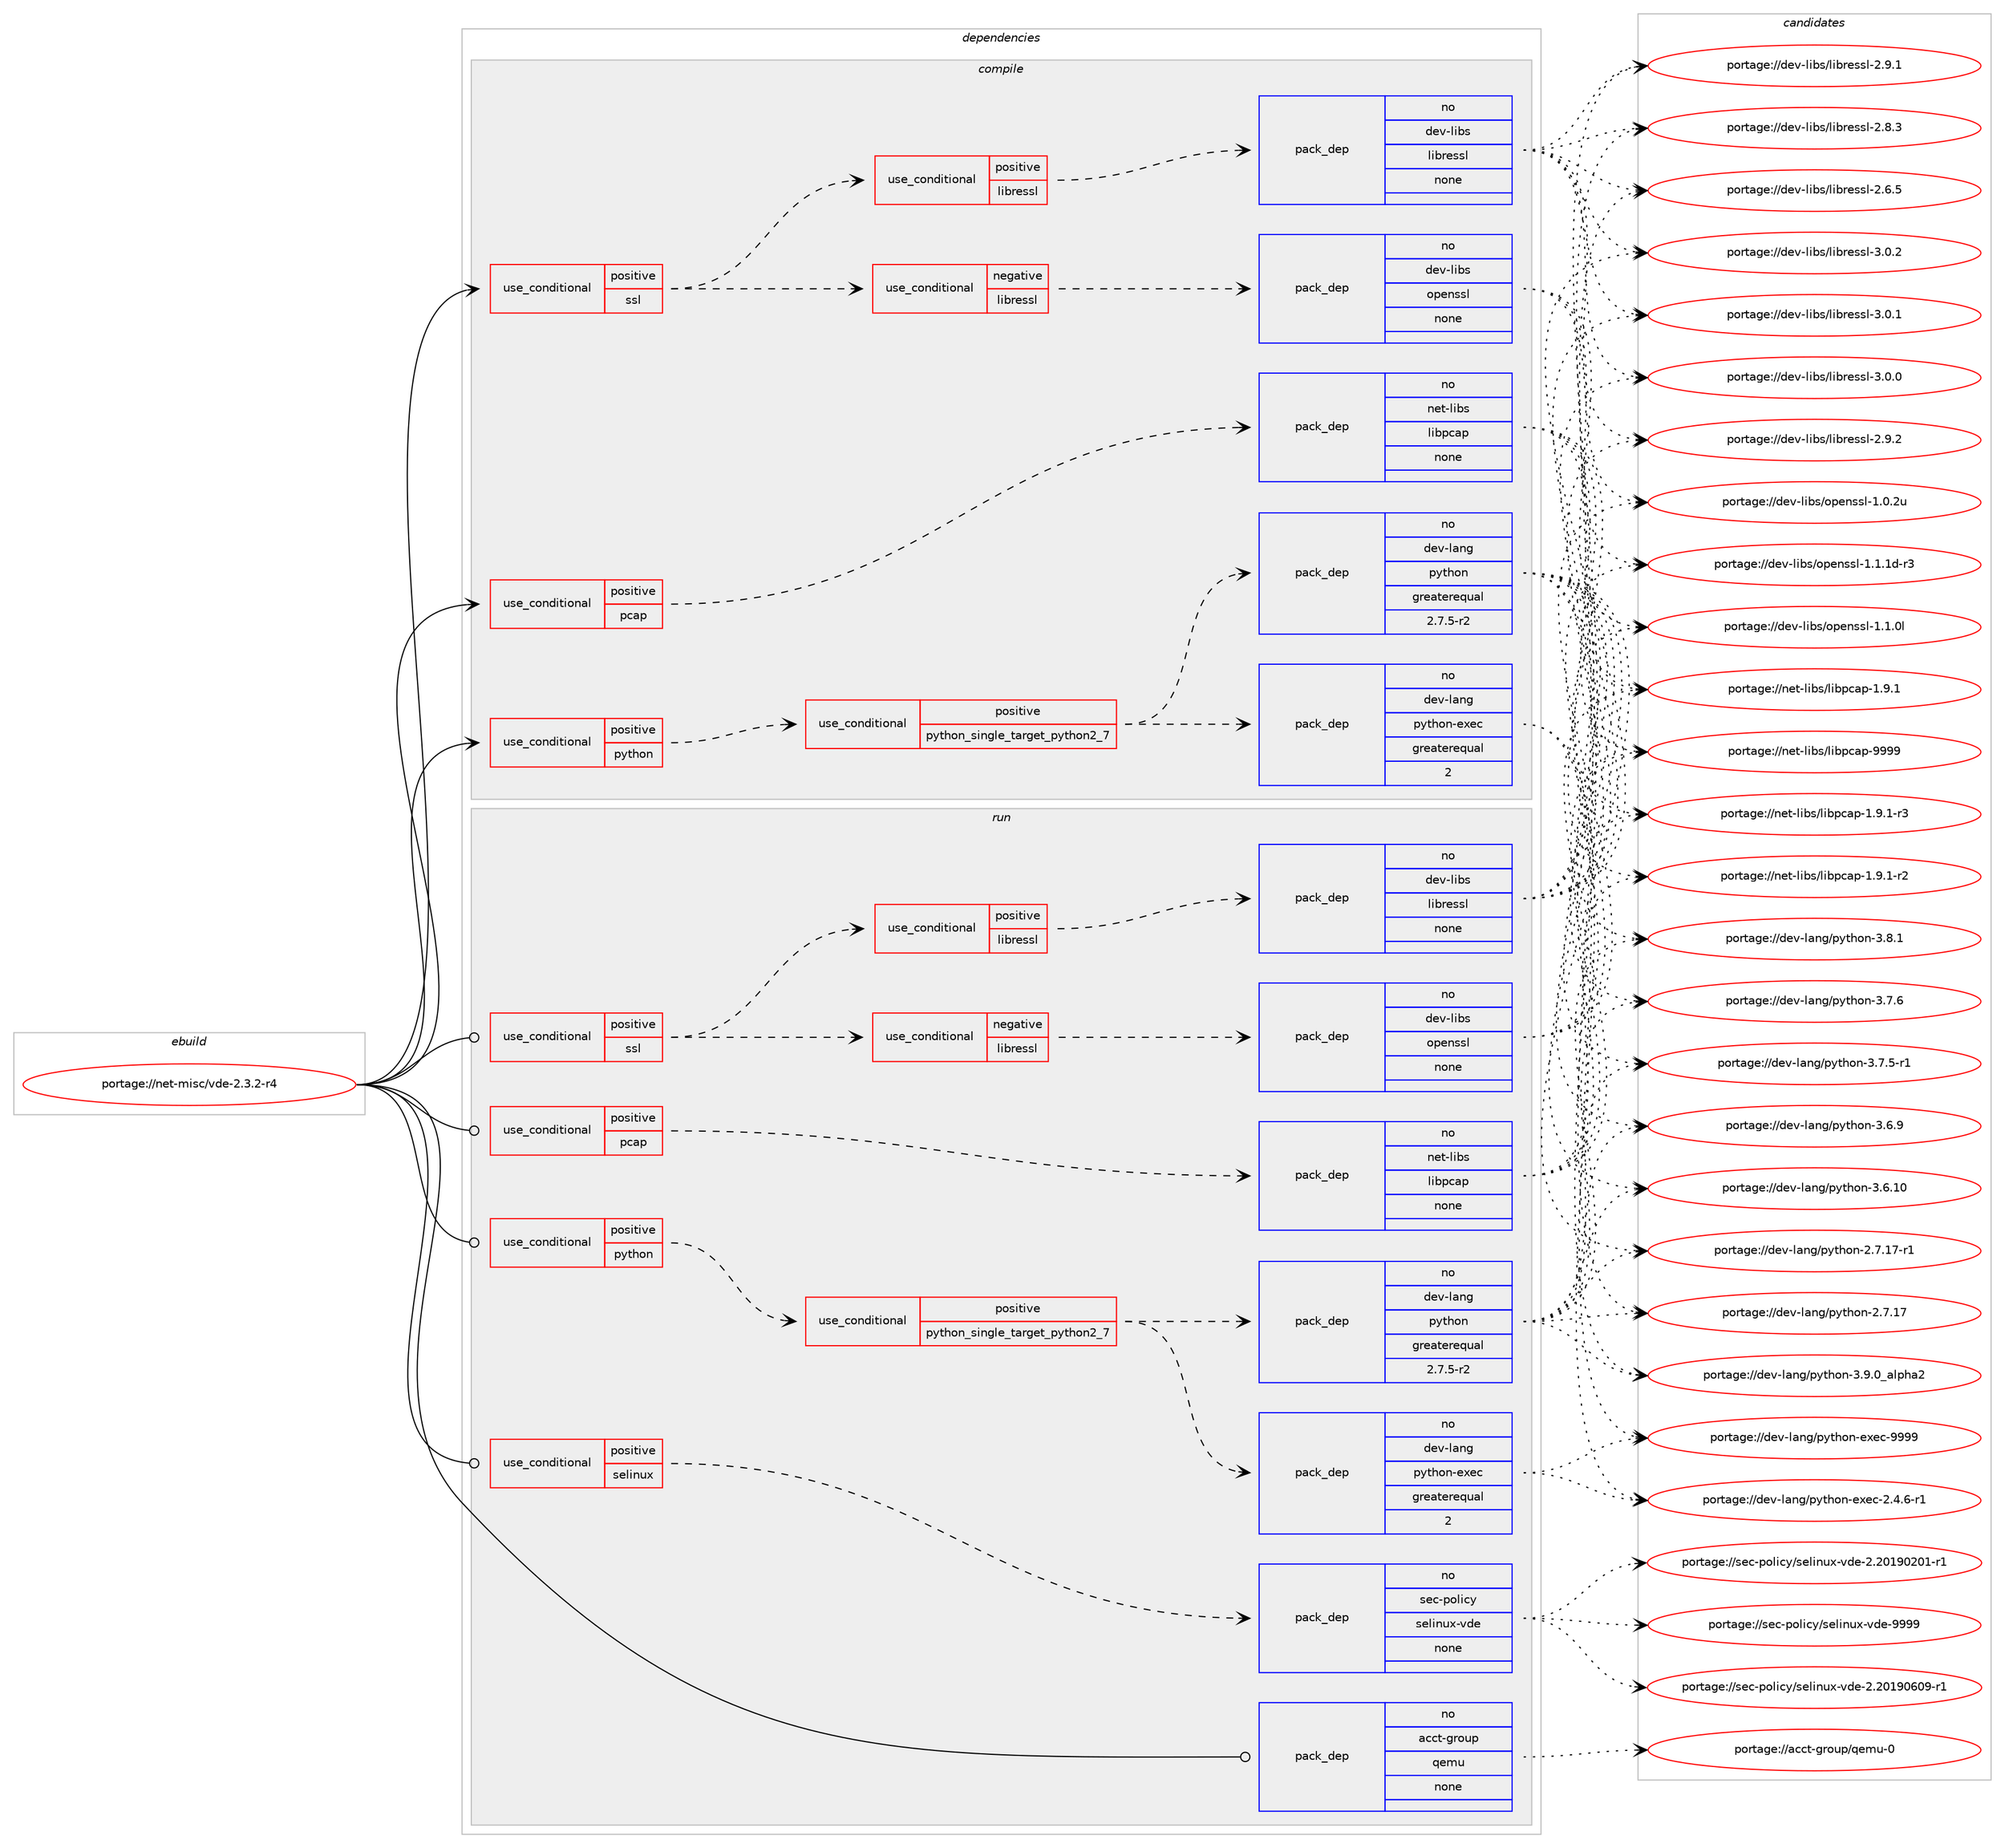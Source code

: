 digraph prolog {

# *************
# Graph options
# *************

newrank=true;
concentrate=true;
compound=true;
graph [rankdir=LR,fontname=Helvetica,fontsize=10,ranksep=1.5];#, ranksep=2.5, nodesep=0.2];
edge  [arrowhead=vee];
node  [fontname=Helvetica,fontsize=10];

# **********
# The ebuild
# **********

subgraph cluster_leftcol {
color=gray;
rank=same;
label=<<i>ebuild</i>>;
id [label="portage://net-misc/vde-2.3.2-r4", color=red, width=4, href="../net-misc/vde-2.3.2-r4.svg"];
}

# ****************
# The dependencies
# ****************

subgraph cluster_midcol {
color=gray;
label=<<i>dependencies</i>>;
subgraph cluster_compile {
fillcolor="#eeeeee";
style=filled;
label=<<i>compile</i>>;
subgraph cond15848 {
dependency76775 [label=<<TABLE BORDER="0" CELLBORDER="1" CELLSPACING="0" CELLPADDING="4"><TR><TD ROWSPAN="3" CELLPADDING="10">use_conditional</TD></TR><TR><TD>positive</TD></TR><TR><TD>pcap</TD></TR></TABLE>>, shape=none, color=red];
subgraph pack59439 {
dependency76776 [label=<<TABLE BORDER="0" CELLBORDER="1" CELLSPACING="0" CELLPADDING="4" WIDTH="220"><TR><TD ROWSPAN="6" CELLPADDING="30">pack_dep</TD></TR><TR><TD WIDTH="110">no</TD></TR><TR><TD>net-libs</TD></TR><TR><TD>libpcap</TD></TR><TR><TD>none</TD></TR><TR><TD></TD></TR></TABLE>>, shape=none, color=blue];
}
dependency76775:e -> dependency76776:w [weight=20,style="dashed",arrowhead="vee"];
}
id:e -> dependency76775:w [weight=20,style="solid",arrowhead="vee"];
subgraph cond15849 {
dependency76777 [label=<<TABLE BORDER="0" CELLBORDER="1" CELLSPACING="0" CELLPADDING="4"><TR><TD ROWSPAN="3" CELLPADDING="10">use_conditional</TD></TR><TR><TD>positive</TD></TR><TR><TD>python</TD></TR></TABLE>>, shape=none, color=red];
subgraph cond15850 {
dependency76778 [label=<<TABLE BORDER="0" CELLBORDER="1" CELLSPACING="0" CELLPADDING="4"><TR><TD ROWSPAN="3" CELLPADDING="10">use_conditional</TD></TR><TR><TD>positive</TD></TR><TR><TD>python_single_target_python2_7</TD></TR></TABLE>>, shape=none, color=red];
subgraph pack59440 {
dependency76779 [label=<<TABLE BORDER="0" CELLBORDER="1" CELLSPACING="0" CELLPADDING="4" WIDTH="220"><TR><TD ROWSPAN="6" CELLPADDING="30">pack_dep</TD></TR><TR><TD WIDTH="110">no</TD></TR><TR><TD>dev-lang</TD></TR><TR><TD>python</TD></TR><TR><TD>greaterequal</TD></TR><TR><TD>2.7.5-r2</TD></TR></TABLE>>, shape=none, color=blue];
}
dependency76778:e -> dependency76779:w [weight=20,style="dashed",arrowhead="vee"];
subgraph pack59441 {
dependency76780 [label=<<TABLE BORDER="0" CELLBORDER="1" CELLSPACING="0" CELLPADDING="4" WIDTH="220"><TR><TD ROWSPAN="6" CELLPADDING="30">pack_dep</TD></TR><TR><TD WIDTH="110">no</TD></TR><TR><TD>dev-lang</TD></TR><TR><TD>python-exec</TD></TR><TR><TD>greaterequal</TD></TR><TR><TD>2</TD></TR></TABLE>>, shape=none, color=blue];
}
dependency76778:e -> dependency76780:w [weight=20,style="dashed",arrowhead="vee"];
}
dependency76777:e -> dependency76778:w [weight=20,style="dashed",arrowhead="vee"];
}
id:e -> dependency76777:w [weight=20,style="solid",arrowhead="vee"];
subgraph cond15851 {
dependency76781 [label=<<TABLE BORDER="0" CELLBORDER="1" CELLSPACING="0" CELLPADDING="4"><TR><TD ROWSPAN="3" CELLPADDING="10">use_conditional</TD></TR><TR><TD>positive</TD></TR><TR><TD>ssl</TD></TR></TABLE>>, shape=none, color=red];
subgraph cond15852 {
dependency76782 [label=<<TABLE BORDER="0" CELLBORDER="1" CELLSPACING="0" CELLPADDING="4"><TR><TD ROWSPAN="3" CELLPADDING="10">use_conditional</TD></TR><TR><TD>negative</TD></TR><TR><TD>libressl</TD></TR></TABLE>>, shape=none, color=red];
subgraph pack59442 {
dependency76783 [label=<<TABLE BORDER="0" CELLBORDER="1" CELLSPACING="0" CELLPADDING="4" WIDTH="220"><TR><TD ROWSPAN="6" CELLPADDING="30">pack_dep</TD></TR><TR><TD WIDTH="110">no</TD></TR><TR><TD>dev-libs</TD></TR><TR><TD>openssl</TD></TR><TR><TD>none</TD></TR><TR><TD></TD></TR></TABLE>>, shape=none, color=blue];
}
dependency76782:e -> dependency76783:w [weight=20,style="dashed",arrowhead="vee"];
}
dependency76781:e -> dependency76782:w [weight=20,style="dashed",arrowhead="vee"];
subgraph cond15853 {
dependency76784 [label=<<TABLE BORDER="0" CELLBORDER="1" CELLSPACING="0" CELLPADDING="4"><TR><TD ROWSPAN="3" CELLPADDING="10">use_conditional</TD></TR><TR><TD>positive</TD></TR><TR><TD>libressl</TD></TR></TABLE>>, shape=none, color=red];
subgraph pack59443 {
dependency76785 [label=<<TABLE BORDER="0" CELLBORDER="1" CELLSPACING="0" CELLPADDING="4" WIDTH="220"><TR><TD ROWSPAN="6" CELLPADDING="30">pack_dep</TD></TR><TR><TD WIDTH="110">no</TD></TR><TR><TD>dev-libs</TD></TR><TR><TD>libressl</TD></TR><TR><TD>none</TD></TR><TR><TD></TD></TR></TABLE>>, shape=none, color=blue];
}
dependency76784:e -> dependency76785:w [weight=20,style="dashed",arrowhead="vee"];
}
dependency76781:e -> dependency76784:w [weight=20,style="dashed",arrowhead="vee"];
}
id:e -> dependency76781:w [weight=20,style="solid",arrowhead="vee"];
}
subgraph cluster_compileandrun {
fillcolor="#eeeeee";
style=filled;
label=<<i>compile and run</i>>;
}
subgraph cluster_run {
fillcolor="#eeeeee";
style=filled;
label=<<i>run</i>>;
subgraph cond15854 {
dependency76786 [label=<<TABLE BORDER="0" CELLBORDER="1" CELLSPACING="0" CELLPADDING="4"><TR><TD ROWSPAN="3" CELLPADDING="10">use_conditional</TD></TR><TR><TD>positive</TD></TR><TR><TD>pcap</TD></TR></TABLE>>, shape=none, color=red];
subgraph pack59444 {
dependency76787 [label=<<TABLE BORDER="0" CELLBORDER="1" CELLSPACING="0" CELLPADDING="4" WIDTH="220"><TR><TD ROWSPAN="6" CELLPADDING="30">pack_dep</TD></TR><TR><TD WIDTH="110">no</TD></TR><TR><TD>net-libs</TD></TR><TR><TD>libpcap</TD></TR><TR><TD>none</TD></TR><TR><TD></TD></TR></TABLE>>, shape=none, color=blue];
}
dependency76786:e -> dependency76787:w [weight=20,style="dashed",arrowhead="vee"];
}
id:e -> dependency76786:w [weight=20,style="solid",arrowhead="odot"];
subgraph cond15855 {
dependency76788 [label=<<TABLE BORDER="0" CELLBORDER="1" CELLSPACING="0" CELLPADDING="4"><TR><TD ROWSPAN="3" CELLPADDING="10">use_conditional</TD></TR><TR><TD>positive</TD></TR><TR><TD>python</TD></TR></TABLE>>, shape=none, color=red];
subgraph cond15856 {
dependency76789 [label=<<TABLE BORDER="0" CELLBORDER="1" CELLSPACING="0" CELLPADDING="4"><TR><TD ROWSPAN="3" CELLPADDING="10">use_conditional</TD></TR><TR><TD>positive</TD></TR><TR><TD>python_single_target_python2_7</TD></TR></TABLE>>, shape=none, color=red];
subgraph pack59445 {
dependency76790 [label=<<TABLE BORDER="0" CELLBORDER="1" CELLSPACING="0" CELLPADDING="4" WIDTH="220"><TR><TD ROWSPAN="6" CELLPADDING="30">pack_dep</TD></TR><TR><TD WIDTH="110">no</TD></TR><TR><TD>dev-lang</TD></TR><TR><TD>python</TD></TR><TR><TD>greaterequal</TD></TR><TR><TD>2.7.5-r2</TD></TR></TABLE>>, shape=none, color=blue];
}
dependency76789:e -> dependency76790:w [weight=20,style="dashed",arrowhead="vee"];
subgraph pack59446 {
dependency76791 [label=<<TABLE BORDER="0" CELLBORDER="1" CELLSPACING="0" CELLPADDING="4" WIDTH="220"><TR><TD ROWSPAN="6" CELLPADDING="30">pack_dep</TD></TR><TR><TD WIDTH="110">no</TD></TR><TR><TD>dev-lang</TD></TR><TR><TD>python-exec</TD></TR><TR><TD>greaterequal</TD></TR><TR><TD>2</TD></TR></TABLE>>, shape=none, color=blue];
}
dependency76789:e -> dependency76791:w [weight=20,style="dashed",arrowhead="vee"];
}
dependency76788:e -> dependency76789:w [weight=20,style="dashed",arrowhead="vee"];
}
id:e -> dependency76788:w [weight=20,style="solid",arrowhead="odot"];
subgraph cond15857 {
dependency76792 [label=<<TABLE BORDER="0" CELLBORDER="1" CELLSPACING="0" CELLPADDING="4"><TR><TD ROWSPAN="3" CELLPADDING="10">use_conditional</TD></TR><TR><TD>positive</TD></TR><TR><TD>selinux</TD></TR></TABLE>>, shape=none, color=red];
subgraph pack59447 {
dependency76793 [label=<<TABLE BORDER="0" CELLBORDER="1" CELLSPACING="0" CELLPADDING="4" WIDTH="220"><TR><TD ROWSPAN="6" CELLPADDING="30">pack_dep</TD></TR><TR><TD WIDTH="110">no</TD></TR><TR><TD>sec-policy</TD></TR><TR><TD>selinux-vde</TD></TR><TR><TD>none</TD></TR><TR><TD></TD></TR></TABLE>>, shape=none, color=blue];
}
dependency76792:e -> dependency76793:w [weight=20,style="dashed",arrowhead="vee"];
}
id:e -> dependency76792:w [weight=20,style="solid",arrowhead="odot"];
subgraph cond15858 {
dependency76794 [label=<<TABLE BORDER="0" CELLBORDER="1" CELLSPACING="0" CELLPADDING="4"><TR><TD ROWSPAN="3" CELLPADDING="10">use_conditional</TD></TR><TR><TD>positive</TD></TR><TR><TD>ssl</TD></TR></TABLE>>, shape=none, color=red];
subgraph cond15859 {
dependency76795 [label=<<TABLE BORDER="0" CELLBORDER="1" CELLSPACING="0" CELLPADDING="4"><TR><TD ROWSPAN="3" CELLPADDING="10">use_conditional</TD></TR><TR><TD>negative</TD></TR><TR><TD>libressl</TD></TR></TABLE>>, shape=none, color=red];
subgraph pack59448 {
dependency76796 [label=<<TABLE BORDER="0" CELLBORDER="1" CELLSPACING="0" CELLPADDING="4" WIDTH="220"><TR><TD ROWSPAN="6" CELLPADDING="30">pack_dep</TD></TR><TR><TD WIDTH="110">no</TD></TR><TR><TD>dev-libs</TD></TR><TR><TD>openssl</TD></TR><TR><TD>none</TD></TR><TR><TD></TD></TR></TABLE>>, shape=none, color=blue];
}
dependency76795:e -> dependency76796:w [weight=20,style="dashed",arrowhead="vee"];
}
dependency76794:e -> dependency76795:w [weight=20,style="dashed",arrowhead="vee"];
subgraph cond15860 {
dependency76797 [label=<<TABLE BORDER="0" CELLBORDER="1" CELLSPACING="0" CELLPADDING="4"><TR><TD ROWSPAN="3" CELLPADDING="10">use_conditional</TD></TR><TR><TD>positive</TD></TR><TR><TD>libressl</TD></TR></TABLE>>, shape=none, color=red];
subgraph pack59449 {
dependency76798 [label=<<TABLE BORDER="0" CELLBORDER="1" CELLSPACING="0" CELLPADDING="4" WIDTH="220"><TR><TD ROWSPAN="6" CELLPADDING="30">pack_dep</TD></TR><TR><TD WIDTH="110">no</TD></TR><TR><TD>dev-libs</TD></TR><TR><TD>libressl</TD></TR><TR><TD>none</TD></TR><TR><TD></TD></TR></TABLE>>, shape=none, color=blue];
}
dependency76797:e -> dependency76798:w [weight=20,style="dashed",arrowhead="vee"];
}
dependency76794:e -> dependency76797:w [weight=20,style="dashed",arrowhead="vee"];
}
id:e -> dependency76794:w [weight=20,style="solid",arrowhead="odot"];
subgraph pack59450 {
dependency76799 [label=<<TABLE BORDER="0" CELLBORDER="1" CELLSPACING="0" CELLPADDING="4" WIDTH="220"><TR><TD ROWSPAN="6" CELLPADDING="30">pack_dep</TD></TR><TR><TD WIDTH="110">no</TD></TR><TR><TD>acct-group</TD></TR><TR><TD>qemu</TD></TR><TR><TD>none</TD></TR><TR><TD></TD></TR></TABLE>>, shape=none, color=blue];
}
id:e -> dependency76799:w [weight=20,style="solid",arrowhead="odot"];
}
}

# **************
# The candidates
# **************

subgraph cluster_choices {
rank=same;
color=gray;
label=<<i>candidates</i>>;

subgraph choice59439 {
color=black;
nodesep=1;
choice1101011164510810598115471081059811299971124557575757 [label="portage://net-libs/libpcap-9999", color=red, width=4,href="../net-libs/libpcap-9999.svg"];
choice1101011164510810598115471081059811299971124549465746494511451 [label="portage://net-libs/libpcap-1.9.1-r3", color=red, width=4,href="../net-libs/libpcap-1.9.1-r3.svg"];
choice1101011164510810598115471081059811299971124549465746494511450 [label="portage://net-libs/libpcap-1.9.1-r2", color=red, width=4,href="../net-libs/libpcap-1.9.1-r2.svg"];
choice110101116451081059811547108105981129997112454946574649 [label="portage://net-libs/libpcap-1.9.1", color=red, width=4,href="../net-libs/libpcap-1.9.1.svg"];
dependency76776:e -> choice1101011164510810598115471081059811299971124557575757:w [style=dotted,weight="100"];
dependency76776:e -> choice1101011164510810598115471081059811299971124549465746494511451:w [style=dotted,weight="100"];
dependency76776:e -> choice1101011164510810598115471081059811299971124549465746494511450:w [style=dotted,weight="100"];
dependency76776:e -> choice110101116451081059811547108105981129997112454946574649:w [style=dotted,weight="100"];
}
subgraph choice59440 {
color=black;
nodesep=1;
choice10010111845108971101034711212111610411111045514657464895971081121049750 [label="portage://dev-lang/python-3.9.0_alpha2", color=red, width=4,href="../dev-lang/python-3.9.0_alpha2.svg"];
choice100101118451089711010347112121116104111110455146564649 [label="portage://dev-lang/python-3.8.1", color=red, width=4,href="../dev-lang/python-3.8.1.svg"];
choice100101118451089711010347112121116104111110455146554654 [label="portage://dev-lang/python-3.7.6", color=red, width=4,href="../dev-lang/python-3.7.6.svg"];
choice1001011184510897110103471121211161041111104551465546534511449 [label="portage://dev-lang/python-3.7.5-r1", color=red, width=4,href="../dev-lang/python-3.7.5-r1.svg"];
choice100101118451089711010347112121116104111110455146544657 [label="portage://dev-lang/python-3.6.9", color=red, width=4,href="../dev-lang/python-3.6.9.svg"];
choice10010111845108971101034711212111610411111045514654464948 [label="portage://dev-lang/python-3.6.10", color=red, width=4,href="../dev-lang/python-3.6.10.svg"];
choice100101118451089711010347112121116104111110455046554649554511449 [label="portage://dev-lang/python-2.7.17-r1", color=red, width=4,href="../dev-lang/python-2.7.17-r1.svg"];
choice10010111845108971101034711212111610411111045504655464955 [label="portage://dev-lang/python-2.7.17", color=red, width=4,href="../dev-lang/python-2.7.17.svg"];
dependency76779:e -> choice10010111845108971101034711212111610411111045514657464895971081121049750:w [style=dotted,weight="100"];
dependency76779:e -> choice100101118451089711010347112121116104111110455146564649:w [style=dotted,weight="100"];
dependency76779:e -> choice100101118451089711010347112121116104111110455146554654:w [style=dotted,weight="100"];
dependency76779:e -> choice1001011184510897110103471121211161041111104551465546534511449:w [style=dotted,weight="100"];
dependency76779:e -> choice100101118451089711010347112121116104111110455146544657:w [style=dotted,weight="100"];
dependency76779:e -> choice10010111845108971101034711212111610411111045514654464948:w [style=dotted,weight="100"];
dependency76779:e -> choice100101118451089711010347112121116104111110455046554649554511449:w [style=dotted,weight="100"];
dependency76779:e -> choice10010111845108971101034711212111610411111045504655464955:w [style=dotted,weight="100"];
}
subgraph choice59441 {
color=black;
nodesep=1;
choice10010111845108971101034711212111610411111045101120101994557575757 [label="portage://dev-lang/python-exec-9999", color=red, width=4,href="../dev-lang/python-exec-9999.svg"];
choice10010111845108971101034711212111610411111045101120101994550465246544511449 [label="portage://dev-lang/python-exec-2.4.6-r1", color=red, width=4,href="../dev-lang/python-exec-2.4.6-r1.svg"];
dependency76780:e -> choice10010111845108971101034711212111610411111045101120101994557575757:w [style=dotted,weight="100"];
dependency76780:e -> choice10010111845108971101034711212111610411111045101120101994550465246544511449:w [style=dotted,weight="100"];
}
subgraph choice59442 {
color=black;
nodesep=1;
choice1001011184510810598115471111121011101151151084549464946491004511451 [label="portage://dev-libs/openssl-1.1.1d-r3", color=red, width=4,href="../dev-libs/openssl-1.1.1d-r3.svg"];
choice100101118451081059811547111112101110115115108454946494648108 [label="portage://dev-libs/openssl-1.1.0l", color=red, width=4,href="../dev-libs/openssl-1.1.0l.svg"];
choice100101118451081059811547111112101110115115108454946484650117 [label="portage://dev-libs/openssl-1.0.2u", color=red, width=4,href="../dev-libs/openssl-1.0.2u.svg"];
dependency76783:e -> choice1001011184510810598115471111121011101151151084549464946491004511451:w [style=dotted,weight="100"];
dependency76783:e -> choice100101118451081059811547111112101110115115108454946494648108:w [style=dotted,weight="100"];
dependency76783:e -> choice100101118451081059811547111112101110115115108454946484650117:w [style=dotted,weight="100"];
}
subgraph choice59443 {
color=black;
nodesep=1;
choice10010111845108105981154710810598114101115115108455146484650 [label="portage://dev-libs/libressl-3.0.2", color=red, width=4,href="../dev-libs/libressl-3.0.2.svg"];
choice10010111845108105981154710810598114101115115108455146484649 [label="portage://dev-libs/libressl-3.0.1", color=red, width=4,href="../dev-libs/libressl-3.0.1.svg"];
choice10010111845108105981154710810598114101115115108455146484648 [label="portage://dev-libs/libressl-3.0.0", color=red, width=4,href="../dev-libs/libressl-3.0.0.svg"];
choice10010111845108105981154710810598114101115115108455046574650 [label="portage://dev-libs/libressl-2.9.2", color=red, width=4,href="../dev-libs/libressl-2.9.2.svg"];
choice10010111845108105981154710810598114101115115108455046574649 [label="portage://dev-libs/libressl-2.9.1", color=red, width=4,href="../dev-libs/libressl-2.9.1.svg"];
choice10010111845108105981154710810598114101115115108455046564651 [label="portage://dev-libs/libressl-2.8.3", color=red, width=4,href="../dev-libs/libressl-2.8.3.svg"];
choice10010111845108105981154710810598114101115115108455046544653 [label="portage://dev-libs/libressl-2.6.5", color=red, width=4,href="../dev-libs/libressl-2.6.5.svg"];
dependency76785:e -> choice10010111845108105981154710810598114101115115108455146484650:w [style=dotted,weight="100"];
dependency76785:e -> choice10010111845108105981154710810598114101115115108455146484649:w [style=dotted,weight="100"];
dependency76785:e -> choice10010111845108105981154710810598114101115115108455146484648:w [style=dotted,weight="100"];
dependency76785:e -> choice10010111845108105981154710810598114101115115108455046574650:w [style=dotted,weight="100"];
dependency76785:e -> choice10010111845108105981154710810598114101115115108455046574649:w [style=dotted,weight="100"];
dependency76785:e -> choice10010111845108105981154710810598114101115115108455046564651:w [style=dotted,weight="100"];
dependency76785:e -> choice10010111845108105981154710810598114101115115108455046544653:w [style=dotted,weight="100"];
}
subgraph choice59444 {
color=black;
nodesep=1;
choice1101011164510810598115471081059811299971124557575757 [label="portage://net-libs/libpcap-9999", color=red, width=4,href="../net-libs/libpcap-9999.svg"];
choice1101011164510810598115471081059811299971124549465746494511451 [label="portage://net-libs/libpcap-1.9.1-r3", color=red, width=4,href="../net-libs/libpcap-1.9.1-r3.svg"];
choice1101011164510810598115471081059811299971124549465746494511450 [label="portage://net-libs/libpcap-1.9.1-r2", color=red, width=4,href="../net-libs/libpcap-1.9.1-r2.svg"];
choice110101116451081059811547108105981129997112454946574649 [label="portage://net-libs/libpcap-1.9.1", color=red, width=4,href="../net-libs/libpcap-1.9.1.svg"];
dependency76787:e -> choice1101011164510810598115471081059811299971124557575757:w [style=dotted,weight="100"];
dependency76787:e -> choice1101011164510810598115471081059811299971124549465746494511451:w [style=dotted,weight="100"];
dependency76787:e -> choice1101011164510810598115471081059811299971124549465746494511450:w [style=dotted,weight="100"];
dependency76787:e -> choice110101116451081059811547108105981129997112454946574649:w [style=dotted,weight="100"];
}
subgraph choice59445 {
color=black;
nodesep=1;
choice10010111845108971101034711212111610411111045514657464895971081121049750 [label="portage://dev-lang/python-3.9.0_alpha2", color=red, width=4,href="../dev-lang/python-3.9.0_alpha2.svg"];
choice100101118451089711010347112121116104111110455146564649 [label="portage://dev-lang/python-3.8.1", color=red, width=4,href="../dev-lang/python-3.8.1.svg"];
choice100101118451089711010347112121116104111110455146554654 [label="portage://dev-lang/python-3.7.6", color=red, width=4,href="../dev-lang/python-3.7.6.svg"];
choice1001011184510897110103471121211161041111104551465546534511449 [label="portage://dev-lang/python-3.7.5-r1", color=red, width=4,href="../dev-lang/python-3.7.5-r1.svg"];
choice100101118451089711010347112121116104111110455146544657 [label="portage://dev-lang/python-3.6.9", color=red, width=4,href="../dev-lang/python-3.6.9.svg"];
choice10010111845108971101034711212111610411111045514654464948 [label="portage://dev-lang/python-3.6.10", color=red, width=4,href="../dev-lang/python-3.6.10.svg"];
choice100101118451089711010347112121116104111110455046554649554511449 [label="portage://dev-lang/python-2.7.17-r1", color=red, width=4,href="../dev-lang/python-2.7.17-r1.svg"];
choice10010111845108971101034711212111610411111045504655464955 [label="portage://dev-lang/python-2.7.17", color=red, width=4,href="../dev-lang/python-2.7.17.svg"];
dependency76790:e -> choice10010111845108971101034711212111610411111045514657464895971081121049750:w [style=dotted,weight="100"];
dependency76790:e -> choice100101118451089711010347112121116104111110455146564649:w [style=dotted,weight="100"];
dependency76790:e -> choice100101118451089711010347112121116104111110455146554654:w [style=dotted,weight="100"];
dependency76790:e -> choice1001011184510897110103471121211161041111104551465546534511449:w [style=dotted,weight="100"];
dependency76790:e -> choice100101118451089711010347112121116104111110455146544657:w [style=dotted,weight="100"];
dependency76790:e -> choice10010111845108971101034711212111610411111045514654464948:w [style=dotted,weight="100"];
dependency76790:e -> choice100101118451089711010347112121116104111110455046554649554511449:w [style=dotted,weight="100"];
dependency76790:e -> choice10010111845108971101034711212111610411111045504655464955:w [style=dotted,weight="100"];
}
subgraph choice59446 {
color=black;
nodesep=1;
choice10010111845108971101034711212111610411111045101120101994557575757 [label="portage://dev-lang/python-exec-9999", color=red, width=4,href="../dev-lang/python-exec-9999.svg"];
choice10010111845108971101034711212111610411111045101120101994550465246544511449 [label="portage://dev-lang/python-exec-2.4.6-r1", color=red, width=4,href="../dev-lang/python-exec-2.4.6-r1.svg"];
dependency76791:e -> choice10010111845108971101034711212111610411111045101120101994557575757:w [style=dotted,weight="100"];
dependency76791:e -> choice10010111845108971101034711212111610411111045101120101994550465246544511449:w [style=dotted,weight="100"];
}
subgraph choice59447 {
color=black;
nodesep=1;
choice11510199451121111081059912147115101108105110117120451181001014557575757 [label="portage://sec-policy/selinux-vde-9999", color=red, width=4,href="../sec-policy/selinux-vde-9999.svg"];
choice115101994511211110810599121471151011081051101171204511810010145504650484957485448574511449 [label="portage://sec-policy/selinux-vde-2.20190609-r1", color=red, width=4,href="../sec-policy/selinux-vde-2.20190609-r1.svg"];
choice115101994511211110810599121471151011081051101171204511810010145504650484957485048494511449 [label="portage://sec-policy/selinux-vde-2.20190201-r1", color=red, width=4,href="../sec-policy/selinux-vde-2.20190201-r1.svg"];
dependency76793:e -> choice11510199451121111081059912147115101108105110117120451181001014557575757:w [style=dotted,weight="100"];
dependency76793:e -> choice115101994511211110810599121471151011081051101171204511810010145504650484957485448574511449:w [style=dotted,weight="100"];
dependency76793:e -> choice115101994511211110810599121471151011081051101171204511810010145504650484957485048494511449:w [style=dotted,weight="100"];
}
subgraph choice59448 {
color=black;
nodesep=1;
choice1001011184510810598115471111121011101151151084549464946491004511451 [label="portage://dev-libs/openssl-1.1.1d-r3", color=red, width=4,href="../dev-libs/openssl-1.1.1d-r3.svg"];
choice100101118451081059811547111112101110115115108454946494648108 [label="portage://dev-libs/openssl-1.1.0l", color=red, width=4,href="../dev-libs/openssl-1.1.0l.svg"];
choice100101118451081059811547111112101110115115108454946484650117 [label="portage://dev-libs/openssl-1.0.2u", color=red, width=4,href="../dev-libs/openssl-1.0.2u.svg"];
dependency76796:e -> choice1001011184510810598115471111121011101151151084549464946491004511451:w [style=dotted,weight="100"];
dependency76796:e -> choice100101118451081059811547111112101110115115108454946494648108:w [style=dotted,weight="100"];
dependency76796:e -> choice100101118451081059811547111112101110115115108454946484650117:w [style=dotted,weight="100"];
}
subgraph choice59449 {
color=black;
nodesep=1;
choice10010111845108105981154710810598114101115115108455146484650 [label="portage://dev-libs/libressl-3.0.2", color=red, width=4,href="../dev-libs/libressl-3.0.2.svg"];
choice10010111845108105981154710810598114101115115108455146484649 [label="portage://dev-libs/libressl-3.0.1", color=red, width=4,href="../dev-libs/libressl-3.0.1.svg"];
choice10010111845108105981154710810598114101115115108455146484648 [label="portage://dev-libs/libressl-3.0.0", color=red, width=4,href="../dev-libs/libressl-3.0.0.svg"];
choice10010111845108105981154710810598114101115115108455046574650 [label="portage://dev-libs/libressl-2.9.2", color=red, width=4,href="../dev-libs/libressl-2.9.2.svg"];
choice10010111845108105981154710810598114101115115108455046574649 [label="portage://dev-libs/libressl-2.9.1", color=red, width=4,href="../dev-libs/libressl-2.9.1.svg"];
choice10010111845108105981154710810598114101115115108455046564651 [label="portage://dev-libs/libressl-2.8.3", color=red, width=4,href="../dev-libs/libressl-2.8.3.svg"];
choice10010111845108105981154710810598114101115115108455046544653 [label="portage://dev-libs/libressl-2.6.5", color=red, width=4,href="../dev-libs/libressl-2.6.5.svg"];
dependency76798:e -> choice10010111845108105981154710810598114101115115108455146484650:w [style=dotted,weight="100"];
dependency76798:e -> choice10010111845108105981154710810598114101115115108455146484649:w [style=dotted,weight="100"];
dependency76798:e -> choice10010111845108105981154710810598114101115115108455146484648:w [style=dotted,weight="100"];
dependency76798:e -> choice10010111845108105981154710810598114101115115108455046574650:w [style=dotted,weight="100"];
dependency76798:e -> choice10010111845108105981154710810598114101115115108455046574649:w [style=dotted,weight="100"];
dependency76798:e -> choice10010111845108105981154710810598114101115115108455046564651:w [style=dotted,weight="100"];
dependency76798:e -> choice10010111845108105981154710810598114101115115108455046544653:w [style=dotted,weight="100"];
}
subgraph choice59450 {
color=black;
nodesep=1;
choice97999911645103114111117112471131011091174548 [label="portage://acct-group/qemu-0", color=red, width=4,href="../acct-group/qemu-0.svg"];
dependency76799:e -> choice97999911645103114111117112471131011091174548:w [style=dotted,weight="100"];
}
}

}
